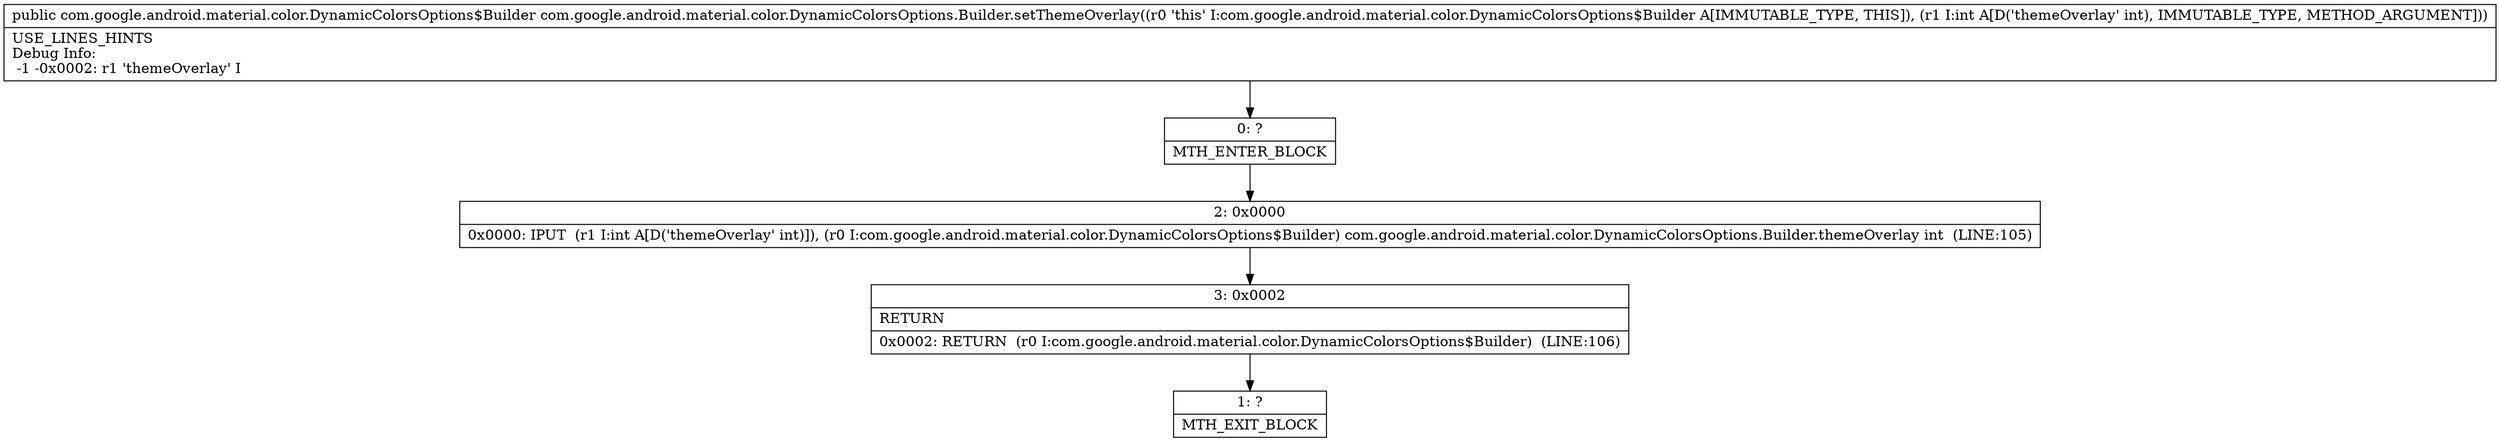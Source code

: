 digraph "CFG forcom.google.android.material.color.DynamicColorsOptions.Builder.setThemeOverlay(I)Lcom\/google\/android\/material\/color\/DynamicColorsOptions$Builder;" {
Node_0 [shape=record,label="{0\:\ ?|MTH_ENTER_BLOCK\l}"];
Node_2 [shape=record,label="{2\:\ 0x0000|0x0000: IPUT  (r1 I:int A[D('themeOverlay' int)]), (r0 I:com.google.android.material.color.DynamicColorsOptions$Builder) com.google.android.material.color.DynamicColorsOptions.Builder.themeOverlay int  (LINE:105)\l}"];
Node_3 [shape=record,label="{3\:\ 0x0002|RETURN\l|0x0002: RETURN  (r0 I:com.google.android.material.color.DynamicColorsOptions$Builder)  (LINE:106)\l}"];
Node_1 [shape=record,label="{1\:\ ?|MTH_EXIT_BLOCK\l}"];
MethodNode[shape=record,label="{public com.google.android.material.color.DynamicColorsOptions$Builder com.google.android.material.color.DynamicColorsOptions.Builder.setThemeOverlay((r0 'this' I:com.google.android.material.color.DynamicColorsOptions$Builder A[IMMUTABLE_TYPE, THIS]), (r1 I:int A[D('themeOverlay' int), IMMUTABLE_TYPE, METHOD_ARGUMENT]))  | USE_LINES_HINTS\lDebug Info:\l  \-1 \-0x0002: r1 'themeOverlay' I\l}"];
MethodNode -> Node_0;Node_0 -> Node_2;
Node_2 -> Node_3;
Node_3 -> Node_1;
}

